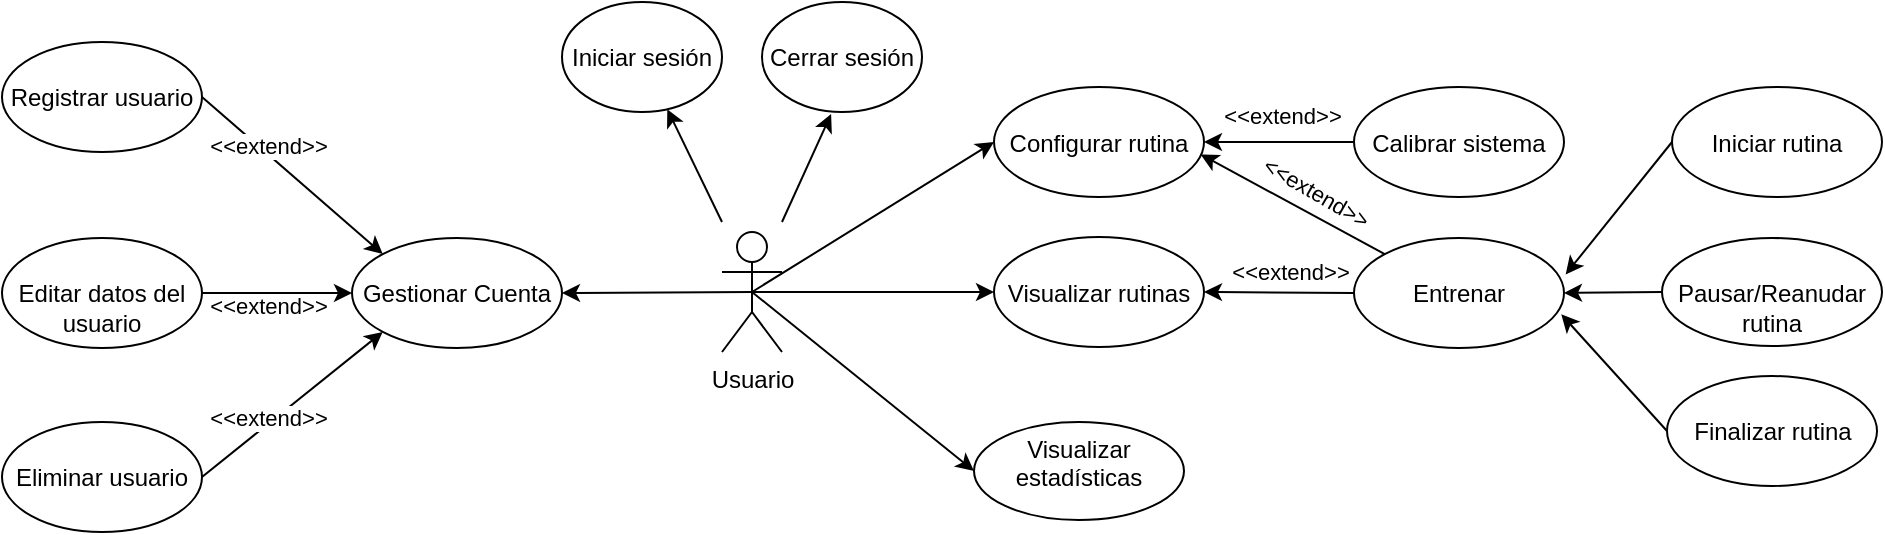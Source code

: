 <mxfile>
    <diagram id="_4jlmEs8nAf0eOCnK_hf" name="Page-1">
        <mxGraphModel dx="927" dy="511" grid="1" gridSize="10" guides="1" tooltips="1" connect="1" arrows="1" fold="1" page="1" pageScale="1" pageWidth="1100" pageHeight="850" math="0" shadow="0">
            <root>
                <mxCell id="0"/>
                <mxCell id="1" parent="0"/>
                <mxCell id="6" value="" style="edgeStyle=none;html=1;" parent="1" target="5" edge="1">
                    <mxGeometry relative="1" as="geometry">
                        <mxPoint x="400" y="403" as="sourcePoint"/>
                    </mxGeometry>
                </mxCell>
                <mxCell id="64" style="edgeStyle=none;html=1;exitX=0.5;exitY=0.5;exitDx=0;exitDy=0;exitPerimeter=0;entryX=1;entryY=0.5;entryDx=0;entryDy=0;" parent="1" source="2" target="9" edge="1">
                    <mxGeometry relative="1" as="geometry"/>
                </mxCell>
                <mxCell id="66" style="edgeStyle=none;html=1;exitX=0.5;exitY=0.5;exitDx=0;exitDy=0;exitPerimeter=0;entryX=0;entryY=0.5;entryDx=0;entryDy=0;" parent="1" source="2" target="65" edge="1">
                    <mxGeometry relative="1" as="geometry"/>
                </mxCell>
                <mxCell id="93" style="edgeStyle=none;html=1;exitX=0.5;exitY=0.5;exitDx=0;exitDy=0;exitPerimeter=0;entryX=0;entryY=0.5;entryDx=0;entryDy=0;" edge="1" parent="1" source="2" target="45">
                    <mxGeometry relative="1" as="geometry"/>
                </mxCell>
                <mxCell id="97" style="edgeStyle=none;html=1;exitX=0.5;exitY=0.5;exitDx=0;exitDy=0;exitPerimeter=0;entryX=0;entryY=0.5;entryDx=0;entryDy=0;" edge="1" parent="1" source="2" target="96">
                    <mxGeometry relative="1" as="geometry"/>
                </mxCell>
                <mxCell id="2" value="Usuario" style="shape=umlActor;verticalLabelPosition=bottom;verticalAlign=top;html=1;outlineConnect=0;" parent="1" vertex="1">
                    <mxGeometry x="400" y="408" width="30" height="60" as="geometry"/>
                </mxCell>
                <mxCell id="5" value="&lt;br&gt;Iniciar sesión" style="ellipse;whiteSpace=wrap;html=1;verticalAlign=top;" parent="1" vertex="1">
                    <mxGeometry x="320" y="293" width="80" height="55" as="geometry"/>
                </mxCell>
                <mxCell id="7" value="&lt;br&gt;Cerrar sesión" style="ellipse;whiteSpace=wrap;html=1;verticalAlign=top;" parent="1" vertex="1">
                    <mxGeometry x="420" y="293" width="80" height="55" as="geometry"/>
                </mxCell>
                <mxCell id="8" value="" style="endArrow=classic;html=1;entryX=0.432;entryY=1.019;entryDx=0;entryDy=0;entryPerimeter=0;" parent="1" target="7" edge="1">
                    <mxGeometry width="50" height="50" relative="1" as="geometry">
                        <mxPoint x="430" y="403" as="sourcePoint"/>
                        <mxPoint x="510" y="433" as="targetPoint"/>
                    </mxGeometry>
                </mxCell>
                <mxCell id="9" value="&lt;br&gt;Gestionar Cuenta" style="ellipse;whiteSpace=wrap;html=1;verticalAlign=top;" parent="1" vertex="1">
                    <mxGeometry x="215" y="411" width="105" height="55" as="geometry"/>
                </mxCell>
                <mxCell id="22" style="edgeStyle=none;html=1;exitX=1;exitY=0.5;exitDx=0;exitDy=0;entryX=0;entryY=0;entryDx=0;entryDy=0;" parent="1" source="11" target="9" edge="1">
                    <mxGeometry relative="1" as="geometry"/>
                </mxCell>
                <mxCell id="28" value="&amp;lt;&amp;lt;extend&amp;gt;&amp;gt;" style="edgeLabel;html=1;align=center;verticalAlign=middle;resizable=0;points=[];" parent="22" vertex="1" connectable="0">
                    <mxGeometry x="-0.379" relative="1" as="geometry">
                        <mxPoint x="5" as="offset"/>
                    </mxGeometry>
                </mxCell>
                <mxCell id="11" value="&lt;br&gt;Registrar usuario" style="ellipse;whiteSpace=wrap;html=1;verticalAlign=top;" parent="1" vertex="1">
                    <mxGeometry x="40" y="313" width="100" height="55" as="geometry"/>
                </mxCell>
                <mxCell id="20" style="edgeStyle=none;html=1;exitX=1;exitY=0.5;exitDx=0;exitDy=0;entryX=0;entryY=0.5;entryDx=0;entryDy=0;" parent="1" source="14" target="9" edge="1">
                    <mxGeometry relative="1" as="geometry"/>
                </mxCell>
                <mxCell id="14" value="&lt;br&gt;Editar datos del usuario" style="ellipse;whiteSpace=wrap;html=1;verticalAlign=top;" parent="1" vertex="1">
                    <mxGeometry x="40" y="411" width="100" height="55" as="geometry"/>
                </mxCell>
                <mxCell id="21" style="edgeStyle=none;html=1;exitX=1;exitY=0.5;exitDx=0;exitDy=0;entryX=0;entryY=1;entryDx=0;entryDy=0;" parent="1" source="15" target="9" edge="1">
                    <mxGeometry relative="1" as="geometry"/>
                </mxCell>
                <mxCell id="26" value="&amp;lt;&amp;lt;extend&amp;gt;&amp;gt;" style="edgeLabel;html=1;align=center;verticalAlign=middle;resizable=0;points=[];" parent="21" vertex="1" connectable="0">
                    <mxGeometry x="-0.177" relative="1" as="geometry">
                        <mxPoint x="-4" as="offset"/>
                    </mxGeometry>
                </mxCell>
                <mxCell id="27" value="&amp;lt;&amp;lt;extend&amp;gt;&amp;gt;" style="edgeLabel;html=1;align=center;verticalAlign=middle;resizable=0;points=[];" parent="21" vertex="1" connectable="0">
                    <mxGeometry x="-0.177" relative="1" as="geometry">
                        <mxPoint x="-4" y="-56" as="offset"/>
                    </mxGeometry>
                </mxCell>
                <mxCell id="15" value="&lt;br&gt;Eliminar usuario" style="ellipse;whiteSpace=wrap;html=1;verticalAlign=top;" parent="1" vertex="1">
                    <mxGeometry x="40" y="503" width="100" height="55" as="geometry"/>
                </mxCell>
                <mxCell id="45" value="&lt;br&gt;Configurar rutina" style="ellipse;whiteSpace=wrap;html=1;verticalAlign=top;" parent="1" vertex="1">
                    <mxGeometry x="536" y="335.5" width="105" height="55" as="geometry"/>
                </mxCell>
                <mxCell id="65" value="Visualizar estadísticas" style="ellipse;whiteSpace=wrap;html=1;verticalAlign=top;" parent="1" vertex="1">
                    <mxGeometry x="526" y="503" width="105" height="49" as="geometry"/>
                </mxCell>
                <mxCell id="80" style="edgeStyle=none;html=1;exitX=0;exitY=0;exitDx=0;exitDy=0;entryX=0.984;entryY=0.613;entryDx=0;entryDy=0;entryPerimeter=0;" parent="1" source="79" target="45" edge="1">
                    <mxGeometry relative="1" as="geometry">
                        <mxPoint x="858" y="407.5" as="sourcePoint"/>
                    </mxGeometry>
                </mxCell>
                <mxCell id="81" value="&amp;lt;&amp;lt;extend&amp;gt;&amp;gt;" style="edgeLabel;html=1;align=center;verticalAlign=middle;resizable=0;points=[];" parent="80" vertex="1" connectable="0">
                    <mxGeometry x="-0.245" y="-2" relative="1" as="geometry">
                        <mxPoint x="-18" y="-49" as="offset"/>
                    </mxGeometry>
                </mxCell>
                <mxCell id="99" value="&amp;lt;&amp;lt;extend&amp;gt;&amp;gt;" style="edgeLabel;html=1;align=center;verticalAlign=middle;resizable=0;points=[];rotation=30;" vertex="1" connectable="0" parent="80">
                    <mxGeometry x="-0.245" y="-2" relative="1" as="geometry">
                        <mxPoint x="-1" y="-11" as="offset"/>
                    </mxGeometry>
                </mxCell>
                <mxCell id="100" value="&amp;lt;&amp;lt;extend&amp;gt;&amp;gt;" style="edgeLabel;html=1;align=center;verticalAlign=middle;resizable=0;points=[];" vertex="1" connectable="0" parent="80">
                    <mxGeometry x="-0.245" y="-2" relative="1" as="geometry">
                        <mxPoint x="-14" y="29" as="offset"/>
                    </mxGeometry>
                </mxCell>
                <mxCell id="98" style="edgeStyle=none;html=1;exitX=0;exitY=0.5;exitDx=0;exitDy=0;entryX=1;entryY=0.5;entryDx=0;entryDy=0;" edge="1" parent="1" source="79" target="96">
                    <mxGeometry relative="1" as="geometry"/>
                </mxCell>
                <mxCell id="79" value="&lt;br&gt;Entrenar" style="ellipse;whiteSpace=wrap;html=1;verticalAlign=top;" parent="1" vertex="1">
                    <mxGeometry x="716" y="411" width="105" height="55" as="geometry"/>
                </mxCell>
                <mxCell id="94" style="edgeStyle=none;html=1;exitX=0;exitY=0.5;exitDx=0;exitDy=0;entryX=1;entryY=0.5;entryDx=0;entryDy=0;" edge="1" parent="1" source="101" target="45">
                    <mxGeometry relative="1" as="geometry">
                        <mxPoint x="728.0" y="363" as="sourcePoint"/>
                    </mxGeometry>
                </mxCell>
                <mxCell id="96" value="&lt;br&gt;Visualizar rutinas" style="ellipse;whiteSpace=wrap;html=1;verticalAlign=top;" vertex="1" parent="1">
                    <mxGeometry x="536" y="410.5" width="105" height="55" as="geometry"/>
                </mxCell>
                <mxCell id="101" value="&lt;br&gt;Calibrar sistema" style="ellipse;whiteSpace=wrap;html=1;verticalAlign=top;" vertex="1" parent="1">
                    <mxGeometry x="716" y="335.5" width="105" height="55" as="geometry"/>
                </mxCell>
                <mxCell id="105" style="edgeStyle=none;html=1;exitX=0;exitY=0.5;exitDx=0;exitDy=0;entryX=1;entryY=0.5;entryDx=0;entryDy=0;" edge="1" parent="1" source="102" target="79">
                    <mxGeometry relative="1" as="geometry"/>
                </mxCell>
                <mxCell id="102" value="&lt;br&gt;Pausar/Reanudar rutina" style="ellipse;whiteSpace=wrap;html=1;verticalAlign=top;" vertex="1" parent="1">
                    <mxGeometry x="870" y="411" width="110" height="54" as="geometry"/>
                </mxCell>
                <mxCell id="104" style="edgeStyle=none;html=1;exitX=0;exitY=0.5;exitDx=0;exitDy=0;entryX=1.008;entryY=0.331;entryDx=0;entryDy=0;entryPerimeter=0;" edge="1" parent="1" source="103" target="79">
                    <mxGeometry relative="1" as="geometry"/>
                </mxCell>
                <mxCell id="103" value="&lt;br&gt;Iniciar rutina" style="ellipse;whiteSpace=wrap;html=1;verticalAlign=top;" vertex="1" parent="1">
                    <mxGeometry x="875" y="335.5" width="105" height="55" as="geometry"/>
                </mxCell>
                <mxCell id="107" style="edgeStyle=none;html=1;exitX=0;exitY=0.5;exitDx=0;exitDy=0;entryX=0.987;entryY=0.694;entryDx=0;entryDy=0;entryPerimeter=0;" edge="1" parent="1" source="106" target="79">
                    <mxGeometry relative="1" as="geometry"/>
                </mxCell>
                <mxCell id="106" value="&lt;br&gt;Finalizar rutina" style="ellipse;whiteSpace=wrap;html=1;verticalAlign=top;" vertex="1" parent="1">
                    <mxGeometry x="872.5" y="480" width="105" height="55" as="geometry"/>
                </mxCell>
            </root>
        </mxGraphModel>
    </diagram>
</mxfile>